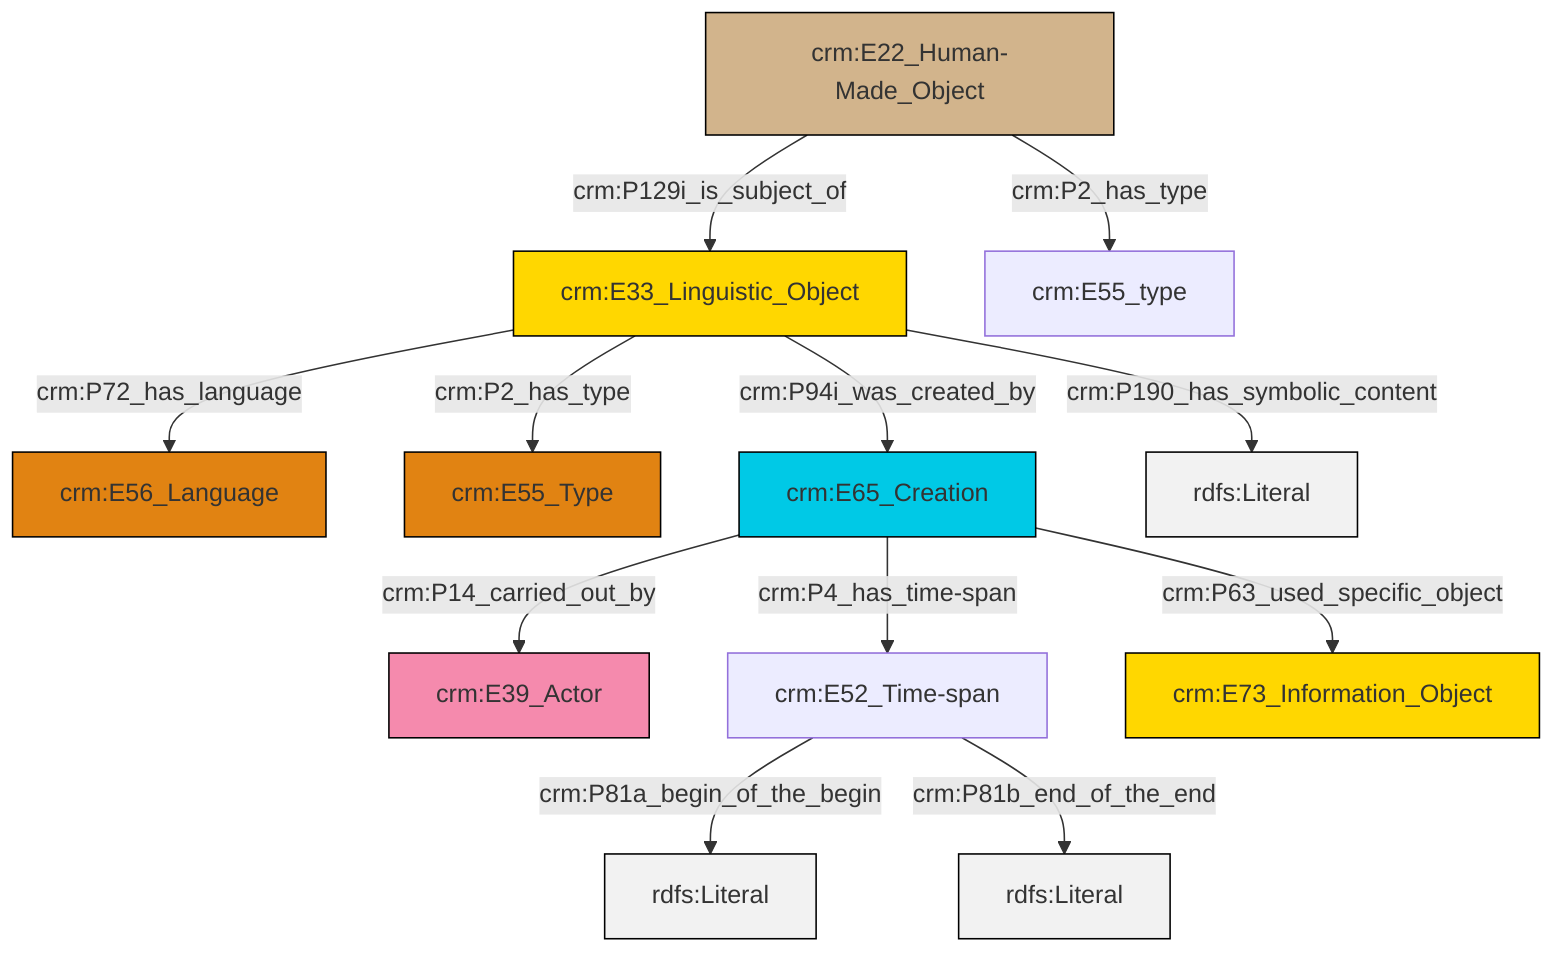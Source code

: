 graph TD
classDef Literal fill:#f2f2f2,stroke:#000000;
classDef CRM_Entity fill:#FFFFFF,stroke:#000000;
classDef Temporal_Entity fill:#00C9E6, stroke:#000000;
classDef Type fill:#E18312, stroke:#000000;
classDef Time-Span fill:#2C9C91, stroke:#000000;
classDef Appellation fill:#FFEB7F, stroke:#000000;
classDef Place fill:#008836, stroke:#000000;
classDef Persistent_Item fill:#B266B2, stroke:#000000;
classDef Conceptual_Object fill:#FFD700, stroke:#000000;
classDef Physical_Thing fill:#D2B48C, stroke:#000000;
classDef Actor fill:#f58aad, stroke:#000000;
classDef PC_Classes fill:#4ce600, stroke:#000000;
classDef Multi fill:#cccccc,stroke:#000000;

4["crm:E52_Time-span"]:::Default -->|crm:P81a_begin_of_the_begin| 5[rdfs:Literal]:::Literal
0["crm:E22_Human-Made_Object"]:::Physical_Thing -->|crm:P129i_is_subject_of| 8["crm:E33_Linguistic_Object"]:::Conceptual_Object
8["crm:E33_Linguistic_Object"]:::Conceptual_Object -->|crm:P72_has_language| 6["crm:E56_Language"]:::Type
8["crm:E33_Linguistic_Object"]:::Conceptual_Object -->|crm:P94i_was_created_by| 12["crm:E65_Creation"]:::Temporal_Entity
0["crm:E22_Human-Made_Object"]:::Physical_Thing -->|crm:P2_has_type| 14["crm:E55_type"]:::Default
12["crm:E65_Creation"]:::Temporal_Entity -->|crm:P14_carried_out_by| 2["crm:E39_Actor"]:::Actor
12["crm:E65_Creation"]:::Temporal_Entity -->|crm:P4_has_time-span| 4["crm:E52_Time-span"]:::Default
12["crm:E65_Creation"]:::Temporal_Entity -->|crm:P63_used_specific_object| 15["crm:E73_Information_Object"]:::Conceptual_Object
4["crm:E52_Time-span"]:::Default -->|crm:P81b_end_of_the_end| 16[rdfs:Literal]:::Literal
8["crm:E33_Linguistic_Object"]:::Conceptual_Object -->|crm:P190_has_symbolic_content| 20[rdfs:Literal]:::Literal
8["crm:E33_Linguistic_Object"]:::Conceptual_Object -->|crm:P2_has_type| 10["crm:E55_Type"]:::Type